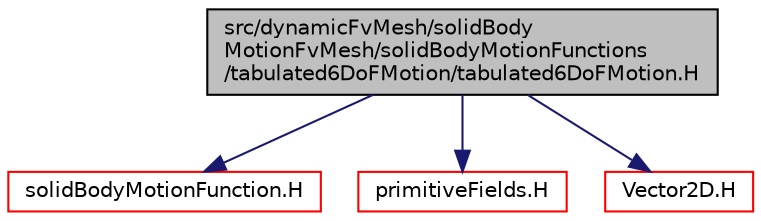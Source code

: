 digraph "src/dynamicFvMesh/solidBodyMotionFvMesh/solidBodyMotionFunctions/tabulated6DoFMotion/tabulated6DoFMotion.H"
{
  bgcolor="transparent";
  edge [fontname="Helvetica",fontsize="10",labelfontname="Helvetica",labelfontsize="10"];
  node [fontname="Helvetica",fontsize="10",shape=record];
  Node1 [label="src/dynamicFvMesh/solidBody\lMotionFvMesh/solidBodyMotionFunctions\l/tabulated6DoFMotion/tabulated6DoFMotion.H",height=0.2,width=0.4,color="black", fillcolor="grey75", style="filled", fontcolor="black"];
  Node1 -> Node2 [color="midnightblue",fontsize="10",style="solid",fontname="Helvetica"];
  Node2 [label="solidBodyMotionFunction.H",height=0.2,width=0.4,color="red",URL="$a04751.html"];
  Node1 -> Node3 [color="midnightblue",fontsize="10",style="solid",fontname="Helvetica"];
  Node3 [label="primitiveFields.H",height=0.2,width=0.4,color="red",URL="$a07962.html",tooltip="Specialisations of Field<T> for scalar, vector and tensor. "];
  Node1 -> Node4 [color="midnightblue",fontsize="10",style="solid",fontname="Helvetica"];
  Node4 [label="Vector2D.H",height=0.2,width=0.4,color="red",URL="$a09047.html"];
}
